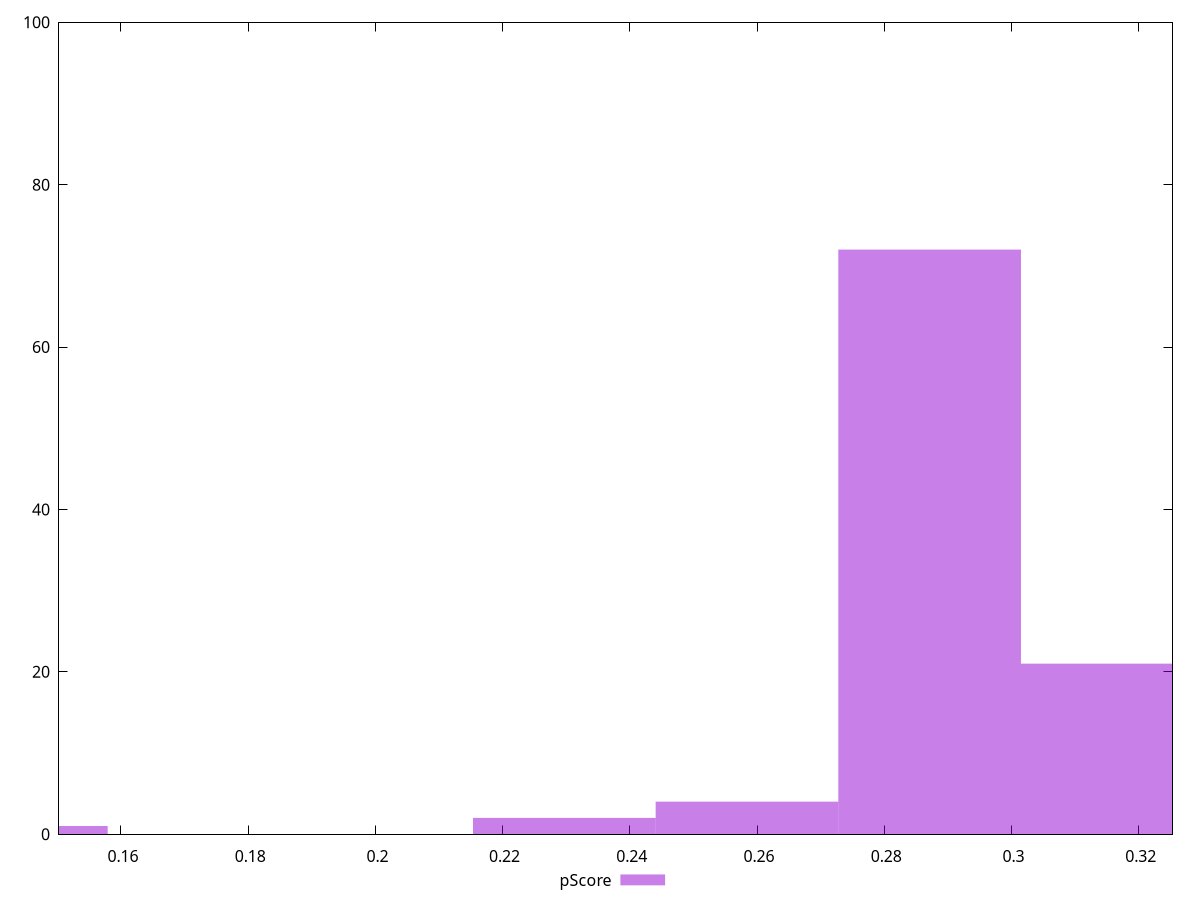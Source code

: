 reset

$pScore <<EOF
0.3158362345736073 21
0.2871238496123703 72
0.2584114646511333 4
0.22969907968989625 2
0.14356192480618515 1
EOF

set key outside below
set boxwidth 0.02871238496123703
set xrange [0.15026500008753696:0.32530032843910134]
set yrange [0:100]
set trange [0:100]
set style fill transparent solid 0.5 noborder
set terminal svg size 640, 490 enhanced background rgb 'white'
set output "reports/report_00033_2021-03-01T14-23-16.841Z/max-potential-fid/samples/astro-cached/pScore/histogram.svg"

plot $pScore title "pScore" with boxes

reset
